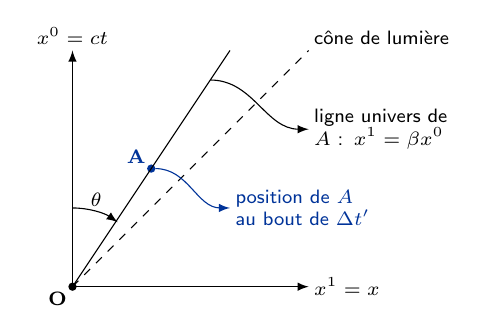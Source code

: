 %% document-wide tikz options and styles

\tikzset{%
  >=latex, % option for nice arrows
  inner sep=0pt,%
  outer sep=2pt,%
  mark coordinate/.style={inner sep=0pt,outer sep=0pt,minimum size=3pt,
    fill=black,circle}%
}
\begin{tikzpicture}
  \sf
  \definecolor{red}{RGB}{221,42,43}
  \definecolor{green}{RGB}{105,182,40}
  \definecolor{blue}{RGB}{0,51,153}
  \definecolor{orange}{RGB}{192,128,64}
  \definecolor{gray}{RGB}{107,108,110}

  %% some definitions
  \scriptsize
  %% characteristic points
  \coordinate[mark coordinate] (O) at (0,0) node[below left] {$\mathbf{O}$};
  \coordinate[mark coordinate, fill=blue] (A) at (1,1.5);

  \draw (A) node[above left, blue] {$\mathbf{A}$};;

  \draw[->] (0,0) -- (0,3) node[above] {$x^0=ct$};
  \draw[->] (0,0) -- (3,0) node[right] {$x^1=x$};

  \draw[dashed] (0,0) -- (3,3) node[above right] {cône de lumière};

  \draw (0,0) -- (2,3);

  \draw[->] (0,1) arc(90:55:1) node[midway, above] {$\theta$};
  \draw[->, blue] (A) to [out=0, in=180] (2, 1) node[right, text width=50] {position de $A$ au bout de $\Delta t'$};

  \draw[->] (1.75,2.625) to [out=0, in=180] (3, 2) node[right, text width=50] {ligne univers de $A$ : $x^1=\beta x^0$};

\end{tikzpicture}
